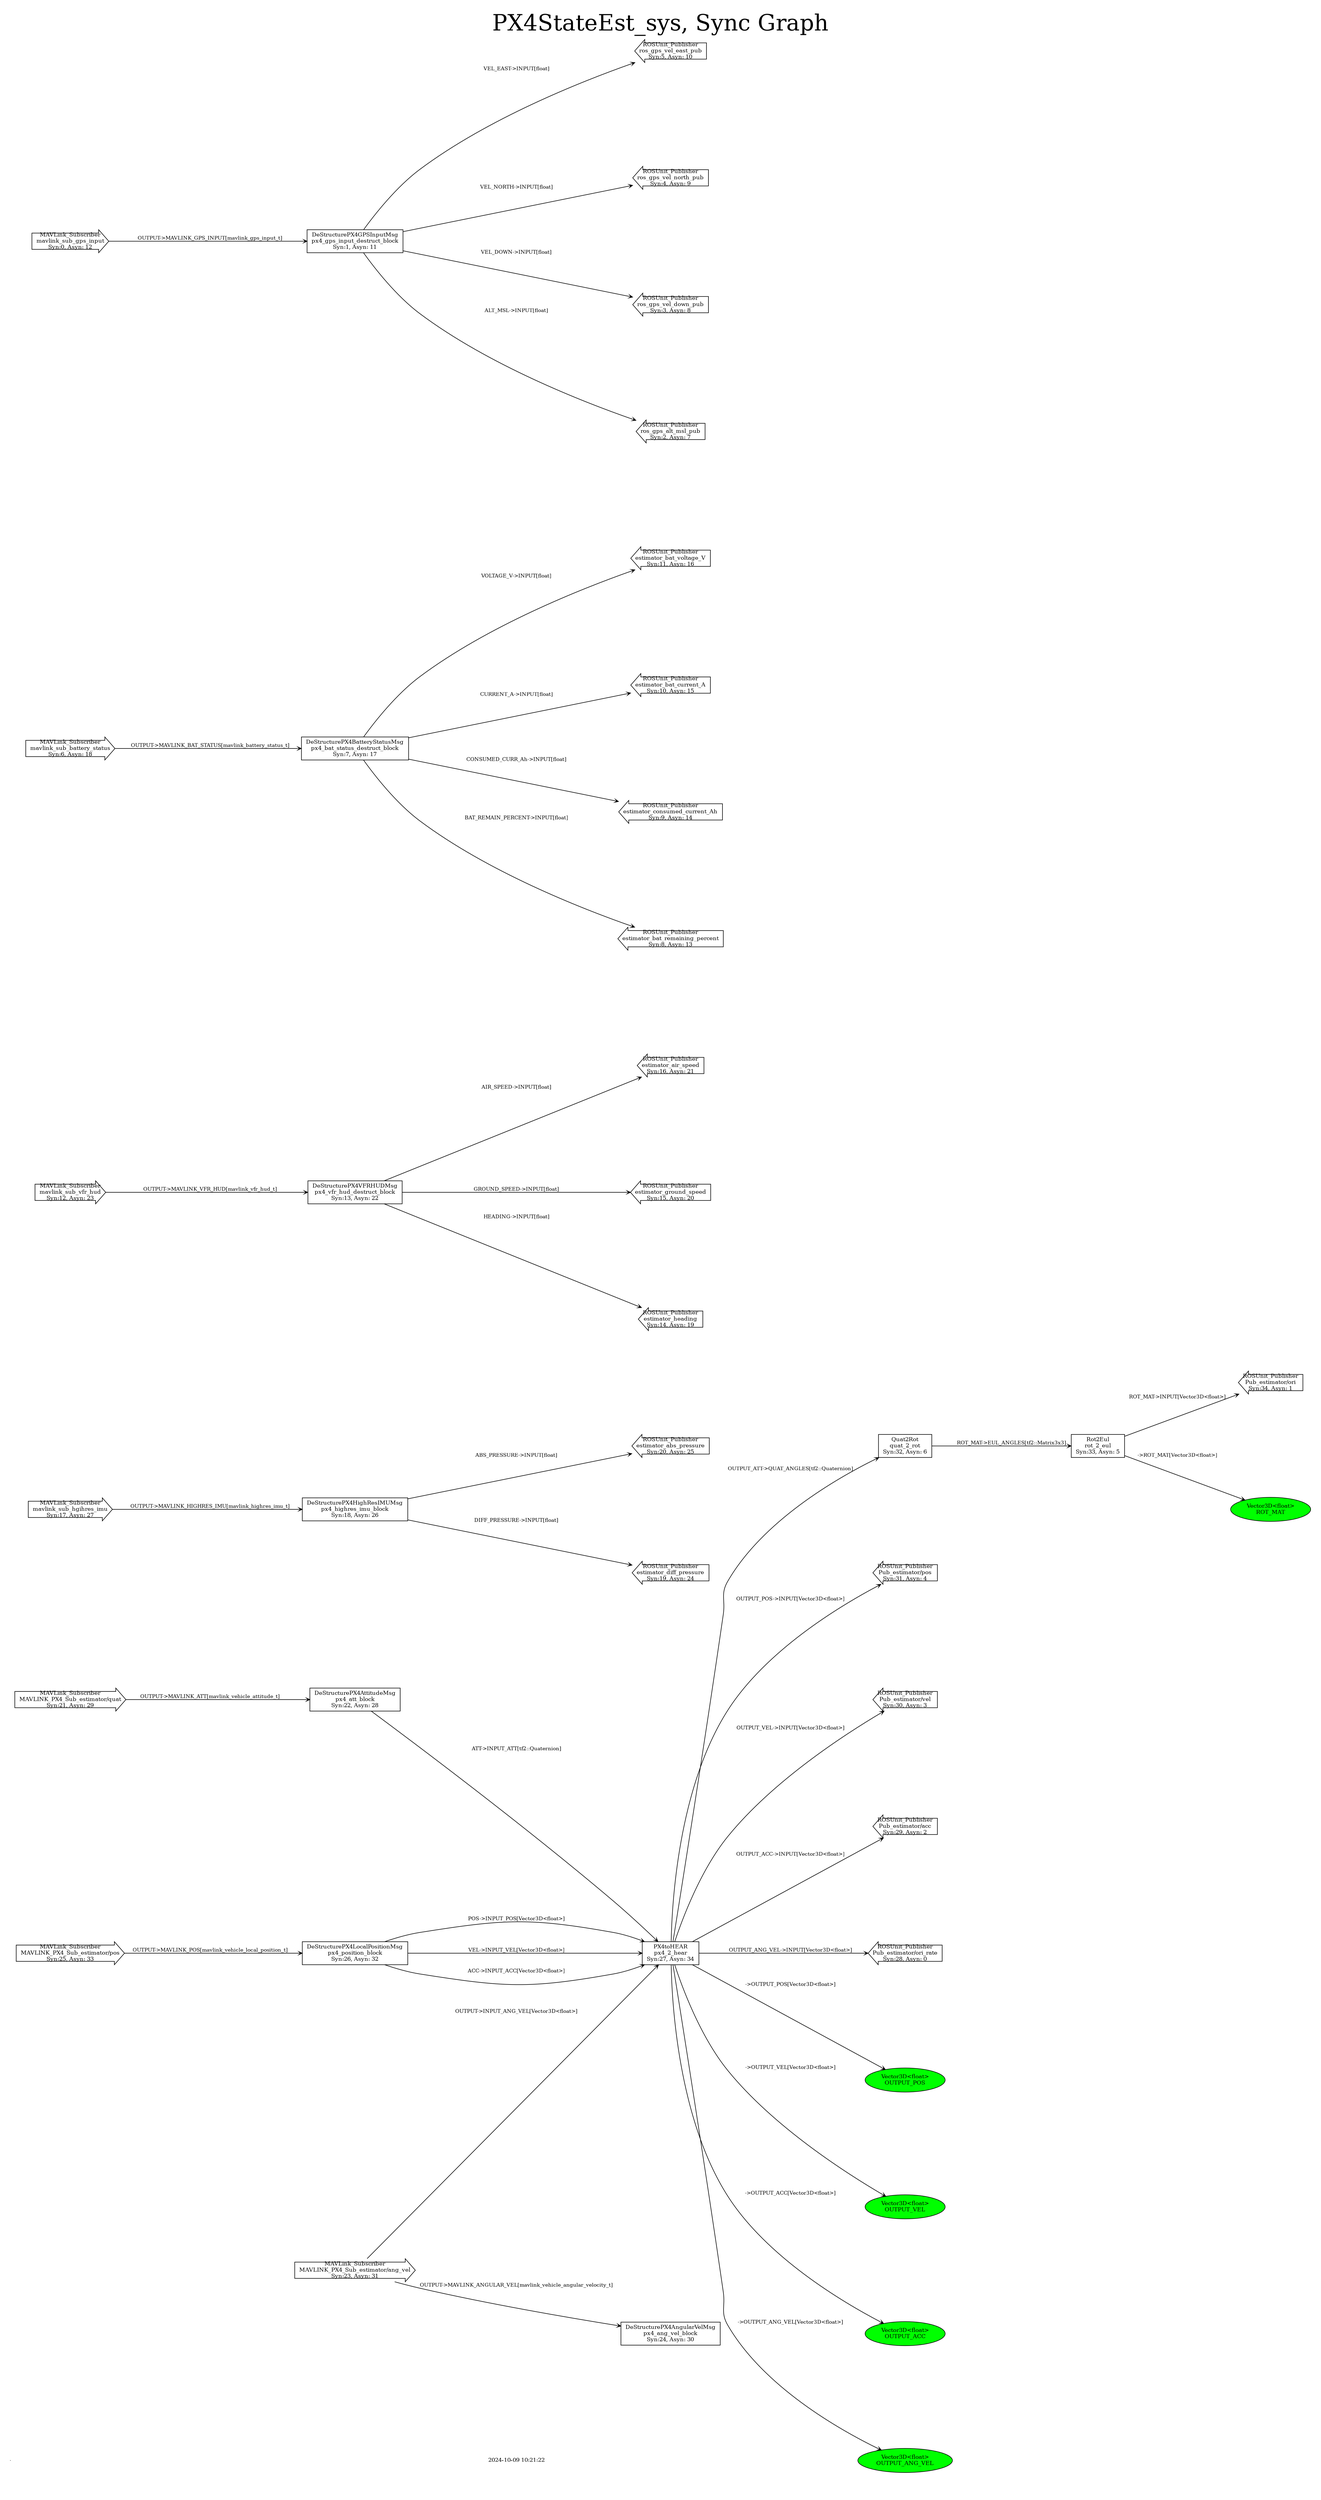 digraph G {
// Node for the image
node [shape=none, label="", width=0, height=0];
// Image node
imageNode [image="Media/as_built_rotated.png", width=1.0, height=1.0, fixedsize=true];
// Invisible subgraph to help with positioning
subgraph cluster0 {
label = "";
style = invis; // Makes this subgraph invisible
// Invisible node to help position the image node
invisNode [shape=point, width=0, height=0, label=""];
// Text node
textNode [label="2024-10-09 10:21:22", shape=plaintext, fontsize=10];
// Positioning nodes
invisNode -> imageNode [style=invis]; // Makes the edge invisible
imageNode -> textNode [style=invis]; // Connects image node to text node with invisible edge
}
{rank=source;invisNode;}
label="PX4StateEst_sys, Sync Graph"
labelloc="t"
;fontsize=40;
rankdir="LR"
graph[center=true, margin=0.2, nodesep=1.5, ranksep=0.15]
node[ shape=box,fontsize=10]
edge[weight=1.2,arrowsize=0.6, arrowhead=vee,fontsize=9]
  1 -> 2 [label="OUTPUT->MAVLINK_POS[mavlink_vehicle_local_position_t]",style="solid"];
  2 -> 0 [label="POS->INPUT_POS[Vector3D<float>]",style="solid"];
  2 -> 0 [label="VEL->INPUT_VEL[Vector3D<float>]",style="solid"];
  2 -> 0 [label="ACC->INPUT_ACC[Vector3D<float>]",style="solid"];
  3 -> 4 [label="OUTPUT->MAVLINK_ANGULAR_VEL[mavlink_vehicle_angular_velocity_t]",style="solid"];
  3 -> 0 [label="OUTPUT->INPUT_ANG_VEL[Vector3D<float>]",style="solid"];
  5 -> 6 [label="OUTPUT->MAVLINK_ATT[mavlink_vehicle_attitude_t]",style="solid"];
  6 -> 0 [label="ATT->INPUT_ATT[tf2::Quaternion]",style="solid"];
  7 -> 8 [label="OUTPUT->MAVLINK_HIGHRES_IMU[mavlink_highres_imu_t]",style="solid"];
  8 -> 9 [label="ABS_PRESSURE->INPUT[float]",style="solid"];
  8 -> 10 [label="DIFF_PRESSURE->INPUT[float]",style="solid"];
  11 -> 12 [label="OUTPUT->MAVLINK_VFR_HUD[mavlink_vfr_hud_t]",style="solid"];
  12 -> 13 [label="AIR_SPEED->INPUT[float]",style="solid"];
  12 -> 14 [label="GROUND_SPEED->INPUT[float]",style="solid"];
  12 -> 15 [label="HEADING->INPUT[float]",style="solid"];
  16 -> 17 [label="OUTPUT->MAVLINK_BAT_STATUS[mavlink_battery_status_t]",style="solid"];
  17 -> 18 [label="VOLTAGE_V->INPUT[float]",style="solid"];
  17 -> 19 [label="CURRENT_A->INPUT[float]",style="solid"];
  17 -> 20 [label="CONSUMED_CURR_Ah->INPUT[float]",style="solid"];
  17 -> 21 [label="BAT_REMAIN_PERCENT->INPUT[float]",style="solid"];
  22 -> 23 [label="OUTPUT->MAVLINK_GPS_INPUT[mavlink_gps_input_t]",style="solid"];
  23 -> 24 [label="VEL_EAST->INPUT[float]",style="solid"];
  23 -> 25 [label="VEL_NORTH->INPUT[float]",style="solid"];
  23 -> 26 [label="VEL_DOWN->INPUT[float]",style="solid"];
  23 -> 27 [label="ALT_MSL->INPUT[float]",style="solid"];
  0 -> 28 [label="OUTPUT_ATT->QUAT_ANGLES[tf2::Quaternion]",style="solid"];
  28 -> 29 [label="ROT_MAT->EUL_ANGLES[tf2::Matrix3x3]",style="solid"];
  0 -> 30 [label="OUTPUT_POS->INPUT[Vector3D<float>]",style="solid"];
  0 -> 31 [label="OUTPUT_VEL->INPUT[Vector3D<float>]",style="solid"];
  0 -> 32 [label="OUTPUT_ACC->INPUT[Vector3D<float>]",style="solid"];
  29 -> 33 [label="ROT_MAT->INPUT[Vector3D<float>]",style="solid"];
  0 -> 34 [label="OUTPUT_ANG_VEL->INPUT[Vector3D<float>]",style="solid"];
  0 -> 35 [label="->OUTPUT_POS[Vector3D<float>]",style="solid"];
  0 -> 36 [label="->OUTPUT_VEL[Vector3D<float>]",style="solid"];
  0 -> 37 [label="->OUTPUT_ACC[Vector3D<float>]",style="solid"];
  29 -> 38 [label="->ROT_MAT[Vector3D<float>]",style="solid"];
  0 -> 39 [label="->OUTPUT_ANG_VEL[Vector3D<float>]",style="solid"];
  0[label="PX4toHEAR\npx4_2_hear\nSyn:27, Asyn: 34", shape=box];
  1[label="MAVLink_Subscriber\nMAVLINK_PX4_Sub_estimator/pos\nSyn:25, Asyn: 33", shape=rarrow];
  2[label="DeStructurePX4LocalPositionMsg\npx4_position_block\nSyn:26, Asyn: 32", shape=box];
  3[label="MAVLink_Subscriber\nMAVLINK_PX4_Sub_estimator/ang_vel\nSyn:23, Asyn: 31", shape=rarrow];
  4[label="DeStructurePX4AngularVelMsg\npx4_ang_vel_block\nSyn:24, Asyn: 30", shape=box];
  5[label="MAVLink_Subscriber\nMAVLINK_PX4_Sub_estimator/quat\nSyn:21, Asyn: 29", shape=rarrow];
  6[label="DeStructurePX4AttitudeMsg\npx4_att_block\nSyn:22, Asyn: 28", shape=box];
  7[label="MAVLink_Subscriber\nmavlink_sub_hgihres_imu\nSyn:17, Asyn: 27", shape=rarrow];
  8[label="DeStructurePX4HighResIMUMsg\npx4_highres_imu_block\nSyn:18, Asyn: 26", shape=box];
  9[label="ROSUnit_Publisher\nestimator_abs_pressure\nSyn:20, Asyn: 25", shape=larrow];
  10[label="ROSUnit_Publisher\nestimator_diff_pressure\nSyn:19, Asyn: 24", shape=larrow];
  11[label="MAVLink_Subscriber\nmavlink_sub_vfr_hud\nSyn:12, Asyn: 23", shape=rarrow];
  12[label="DeStructurePX4VFRHUDMsg\npx4_vfr_hud_destruct_block\nSyn:13, Asyn: 22", shape=box];
  13[label="ROSUnit_Publisher\nestimator_air_speed\nSyn:16, Asyn: 21", shape=larrow];
  14[label="ROSUnit_Publisher\nestimator_ground_speed\nSyn:15, Asyn: 20", shape=larrow];
  15[label="ROSUnit_Publisher\nestimator_heading\nSyn:14, Asyn: 19", shape=larrow];
  16[label="MAVLink_Subscriber\nmavlink_sub_battery_status\nSyn:6, Asyn: 18", shape=rarrow];
  17[label="DeStructurePX4BatteryStatusMsg\npx4_bat_status_destruct_block\nSyn:7, Asyn: 17", shape=box];
  18[label="ROSUnit_Publisher\nestimator_bat_voltage_V\nSyn:11, Asyn: 16", shape=larrow];
  19[label="ROSUnit_Publisher\nestimator_bat_current_A\nSyn:10, Asyn: 15", shape=larrow];
  20[label="ROSUnit_Publisher\nestimator_consumed_current_Ah\nSyn:9, Asyn: 14", shape=larrow];
  21[label="ROSUnit_Publisher\nestimator_bat_remaining_percent\nSyn:8, Asyn: 13", shape=larrow];
  22[label="MAVLink_Subscriber\nmavlink_sub_gps_input\nSyn:0, Asyn: 12", shape=rarrow];
  23[label="DeStructurePX4GPSInputMsg\npx4_gps_input_destruct_block\nSyn:1, Asyn: 11", shape=box];
  24[label="ROSUnit_Publisher\nros_gps_vel_east_pub\nSyn:5, Asyn: 10", shape=larrow];
  25[label="ROSUnit_Publisher\nros_gps_vel_north_pub\nSyn:4, Asyn: 9", shape=larrow];
  26[label="ROSUnit_Publisher\nros_gps_vel_down_pub\nSyn:3, Asyn: 8", shape=larrow];
  27[label="ROSUnit_Publisher\nros_gps_alt_msl_pub\nSyn:2, Asyn: 7", shape=larrow];
  28[label="Quat2Rot\nquat_2_rot\nSyn:32, Asyn: 6", shape=box];
  29[label="Rot2Eul\nrot_2_eul\nSyn:33, Asyn: 5", shape=box];
  30[label="ROSUnit_Publisher\nPub_estimator/pos\nSyn:31, Asyn: 4", shape=larrow];
  31[label="ROSUnit_Publisher\nPub_estimator/vel\nSyn:30, Asyn: 3", shape=larrow];
  32[label="ROSUnit_Publisher\nPub_estimator/acc\nSyn:29, Asyn: 2", shape=larrow];
  33[label="ROSUnit_Publisher\nPub_estimator/ori\nSyn:34, Asyn: 1", shape=larrow];
  34[label="ROSUnit_Publisher\nPub_estimator/ori_rate\nSyn:28, Asyn: 0", shape=larrow];
  35[style=filled,fillcolor=green,label="Vector3D<float>\nOUTPUT_POS", shape=ellipse];
  36[style=filled,fillcolor=green,label="Vector3D<float>\nOUTPUT_VEL", shape=ellipse];
  37[style=filled,fillcolor=green,label="Vector3D<float>\nOUTPUT_ACC", shape=ellipse];
  38[style=filled,fillcolor=green,label="Vector3D<float>\nROT_MAT", shape=ellipse];
  39[style=filled,fillcolor=green,label="Vector3D<float>\nOUTPUT_ANG_VEL", shape=ellipse];
}

